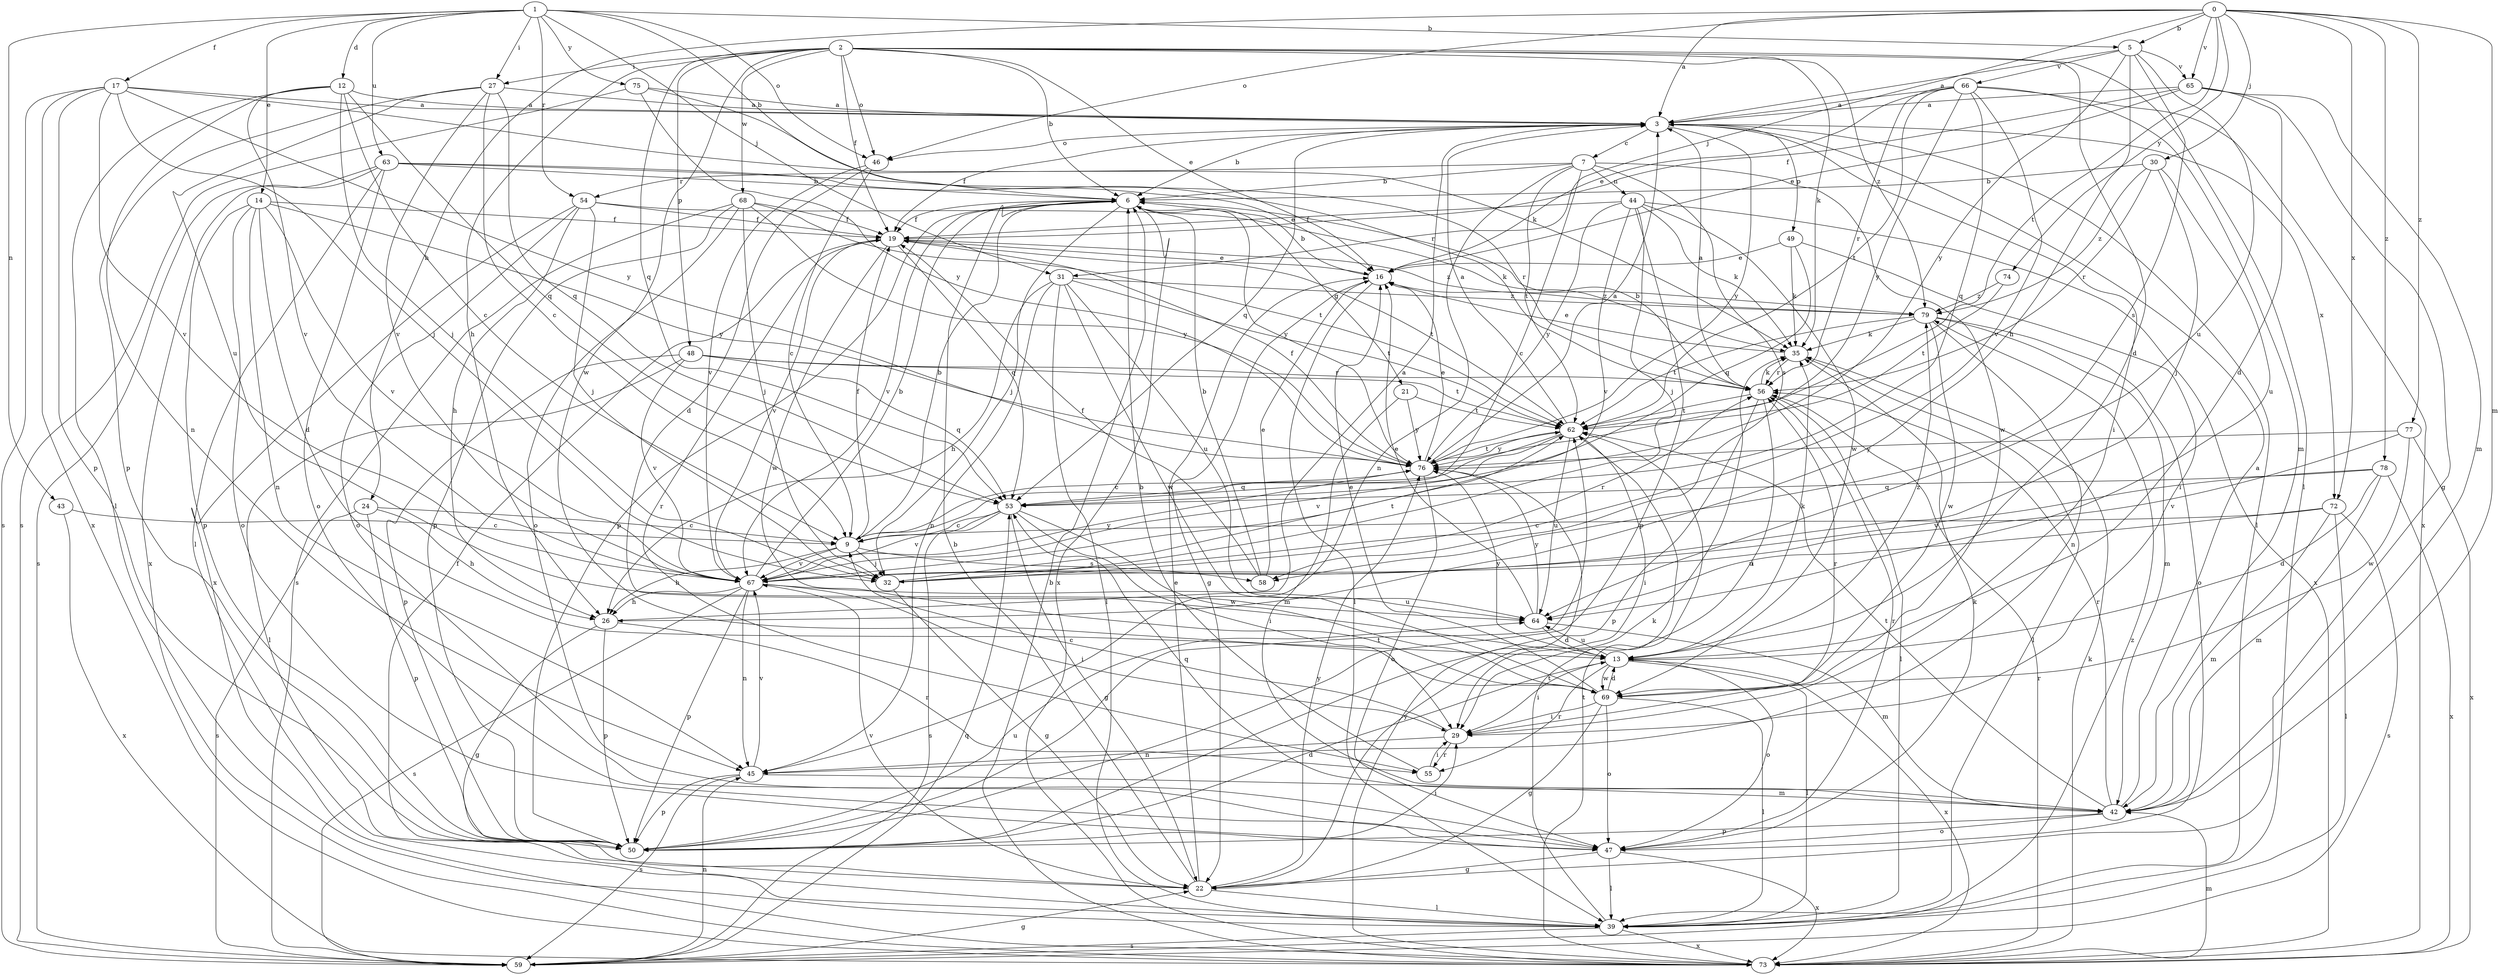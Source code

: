 strict digraph  {
0;
1;
2;
3;
5;
6;
7;
9;
12;
13;
14;
16;
17;
19;
21;
22;
24;
26;
27;
29;
30;
31;
32;
35;
39;
42;
43;
44;
45;
46;
47;
48;
49;
50;
53;
54;
55;
56;
58;
59;
62;
63;
64;
65;
66;
67;
68;
69;
72;
73;
74;
75;
76;
77;
78;
79;
0 -> 3  [label=a];
0 -> 5  [label=b];
0 -> 24  [label=h];
0 -> 30  [label=j];
0 -> 31  [label=j];
0 -> 42  [label=m];
0 -> 46  [label=o];
0 -> 62  [label=t];
0 -> 65  [label=v];
0 -> 72  [label=x];
0 -> 74  [label=y];
0 -> 77  [label=z];
0 -> 78  [label=z];
1 -> 5  [label=b];
1 -> 6  [label=b];
1 -> 12  [label=d];
1 -> 14  [label=e];
1 -> 17  [label=f];
1 -> 27  [label=i];
1 -> 31  [label=j];
1 -> 43  [label=n];
1 -> 46  [label=o];
1 -> 54  [label=r];
1 -> 63  [label=u];
1 -> 75  [label=y];
2 -> 6  [label=b];
2 -> 13  [label=d];
2 -> 16  [label=e];
2 -> 19  [label=f];
2 -> 26  [label=h];
2 -> 27  [label=i];
2 -> 35  [label=k];
2 -> 39  [label=l];
2 -> 46  [label=o];
2 -> 48  [label=p];
2 -> 53  [label=q];
2 -> 68  [label=w];
2 -> 69  [label=w];
2 -> 79  [label=z];
3 -> 6  [label=b];
3 -> 7  [label=c];
3 -> 19  [label=f];
3 -> 29  [label=i];
3 -> 39  [label=l];
3 -> 46  [label=o];
3 -> 49  [label=p];
3 -> 53  [label=q];
3 -> 72  [label=x];
3 -> 76  [label=y];
5 -> 3  [label=a];
5 -> 26  [label=h];
5 -> 58  [label=s];
5 -> 64  [label=u];
5 -> 65  [label=v];
5 -> 66  [label=v];
5 -> 76  [label=y];
6 -> 19  [label=f];
6 -> 21  [label=g];
6 -> 32  [label=j];
6 -> 50  [label=p];
6 -> 67  [label=v];
6 -> 73  [label=x];
6 -> 76  [label=y];
7 -> 6  [label=b];
7 -> 9  [label=c];
7 -> 44  [label=n];
7 -> 45  [label=n];
7 -> 54  [label=r];
7 -> 58  [label=s];
7 -> 62  [label=t];
7 -> 69  [label=w];
9 -> 6  [label=b];
9 -> 19  [label=f];
9 -> 26  [label=h];
9 -> 32  [label=j];
9 -> 58  [label=s];
9 -> 67  [label=v];
12 -> 3  [label=a];
12 -> 9  [label=c];
12 -> 32  [label=j];
12 -> 39  [label=l];
12 -> 45  [label=n];
12 -> 53  [label=q];
12 -> 67  [label=v];
13 -> 29  [label=i];
13 -> 35  [label=k];
13 -> 39  [label=l];
13 -> 47  [label=o];
13 -> 55  [label=r];
13 -> 64  [label=u];
13 -> 69  [label=w];
13 -> 73  [label=x];
13 -> 76  [label=y];
13 -> 79  [label=z];
14 -> 13  [label=d];
14 -> 19  [label=f];
14 -> 45  [label=n];
14 -> 47  [label=o];
14 -> 50  [label=p];
14 -> 67  [label=v];
14 -> 76  [label=y];
16 -> 6  [label=b];
16 -> 22  [label=g];
16 -> 39  [label=l];
16 -> 79  [label=z];
17 -> 3  [label=a];
17 -> 32  [label=j];
17 -> 35  [label=k];
17 -> 50  [label=p];
17 -> 59  [label=s];
17 -> 67  [label=v];
17 -> 73  [label=x];
17 -> 76  [label=y];
19 -> 16  [label=e];
19 -> 53  [label=q];
19 -> 55  [label=r];
19 -> 62  [label=t];
19 -> 67  [label=v];
19 -> 69  [label=w];
19 -> 79  [label=z];
21 -> 42  [label=m];
21 -> 62  [label=t];
21 -> 76  [label=y];
22 -> 6  [label=b];
22 -> 16  [label=e];
22 -> 19  [label=f];
22 -> 35  [label=k];
22 -> 39  [label=l];
22 -> 67  [label=v];
22 -> 76  [label=y];
24 -> 9  [label=c];
24 -> 26  [label=h];
24 -> 50  [label=p];
24 -> 59  [label=s];
26 -> 3  [label=a];
26 -> 22  [label=g];
26 -> 50  [label=p];
26 -> 55  [label=r];
27 -> 3  [label=a];
27 -> 9  [label=c];
27 -> 50  [label=p];
27 -> 53  [label=q];
27 -> 64  [label=u];
27 -> 67  [label=v];
29 -> 9  [label=c];
29 -> 45  [label=n];
29 -> 55  [label=r];
29 -> 56  [label=r];
30 -> 6  [label=b];
30 -> 32  [label=j];
30 -> 56  [label=r];
30 -> 64  [label=u];
30 -> 79  [label=z];
31 -> 26  [label=h];
31 -> 39  [label=l];
31 -> 45  [label=n];
31 -> 62  [label=t];
31 -> 64  [label=u];
31 -> 69  [label=w];
31 -> 79  [label=z];
32 -> 22  [label=g];
32 -> 56  [label=r];
32 -> 62  [label=t];
35 -> 16  [label=e];
35 -> 39  [label=l];
35 -> 56  [label=r];
39 -> 59  [label=s];
39 -> 62  [label=t];
39 -> 73  [label=x];
42 -> 3  [label=a];
42 -> 47  [label=o];
42 -> 50  [label=p];
42 -> 53  [label=q];
42 -> 56  [label=r];
42 -> 62  [label=t];
43 -> 9  [label=c];
43 -> 73  [label=x];
44 -> 19  [label=f];
44 -> 32  [label=j];
44 -> 35  [label=k];
44 -> 50  [label=p];
44 -> 67  [label=v];
44 -> 69  [label=w];
44 -> 73  [label=x];
44 -> 76  [label=y];
45 -> 42  [label=m];
45 -> 50  [label=p];
45 -> 59  [label=s];
45 -> 67  [label=v];
46 -> 9  [label=c];
46 -> 13  [label=d];
46 -> 67  [label=v];
47 -> 22  [label=g];
47 -> 35  [label=k];
47 -> 39  [label=l];
47 -> 56  [label=r];
47 -> 73  [label=x];
48 -> 39  [label=l];
48 -> 50  [label=p];
48 -> 53  [label=q];
48 -> 56  [label=r];
48 -> 62  [label=t];
48 -> 67  [label=v];
49 -> 16  [label=e];
49 -> 29  [label=i];
49 -> 35  [label=k];
49 -> 53  [label=q];
50 -> 13  [label=d];
50 -> 29  [label=i];
50 -> 62  [label=t];
50 -> 64  [label=u];
53 -> 9  [label=c];
53 -> 22  [label=g];
53 -> 29  [label=i];
53 -> 59  [label=s];
53 -> 67  [label=v];
53 -> 69  [label=w];
54 -> 19  [label=f];
54 -> 26  [label=h];
54 -> 32  [label=j];
54 -> 35  [label=k];
54 -> 47  [label=o];
54 -> 73  [label=x];
55 -> 6  [label=b];
55 -> 29  [label=i];
56 -> 3  [label=a];
56 -> 6  [label=b];
56 -> 29  [label=i];
56 -> 35  [label=k];
56 -> 39  [label=l];
56 -> 50  [label=p];
56 -> 62  [label=t];
58 -> 6  [label=b];
58 -> 16  [label=e];
58 -> 19  [label=f];
59 -> 22  [label=g];
59 -> 45  [label=n];
59 -> 53  [label=q];
59 -> 79  [label=z];
62 -> 3  [label=a];
62 -> 9  [label=c];
62 -> 29  [label=i];
62 -> 64  [label=u];
62 -> 67  [label=v];
62 -> 76  [label=y];
63 -> 6  [label=b];
63 -> 16  [label=e];
63 -> 39  [label=l];
63 -> 47  [label=o];
63 -> 56  [label=r];
63 -> 59  [label=s];
63 -> 73  [label=x];
64 -> 13  [label=d];
64 -> 16  [label=e];
64 -> 42  [label=m];
64 -> 76  [label=y];
65 -> 3  [label=a];
65 -> 13  [label=d];
65 -> 16  [label=e];
65 -> 19  [label=f];
65 -> 22  [label=g];
65 -> 42  [label=m];
66 -> 3  [label=a];
66 -> 16  [label=e];
66 -> 42  [label=m];
66 -> 53  [label=q];
66 -> 56  [label=r];
66 -> 62  [label=t];
66 -> 67  [label=v];
66 -> 73  [label=x];
66 -> 76  [label=y];
67 -> 6  [label=b];
67 -> 26  [label=h];
67 -> 29  [label=i];
67 -> 45  [label=n];
67 -> 50  [label=p];
67 -> 59  [label=s];
67 -> 64  [label=u];
67 -> 76  [label=y];
68 -> 19  [label=f];
68 -> 32  [label=j];
68 -> 47  [label=o];
68 -> 50  [label=p];
68 -> 59  [label=s];
68 -> 62  [label=t];
68 -> 76  [label=y];
69 -> 13  [label=d];
69 -> 16  [label=e];
69 -> 22  [label=g];
69 -> 29  [label=i];
69 -> 39  [label=l];
69 -> 47  [label=o];
72 -> 9  [label=c];
72 -> 39  [label=l];
72 -> 42  [label=m];
72 -> 59  [label=s];
72 -> 64  [label=u];
73 -> 6  [label=b];
73 -> 35  [label=k];
73 -> 42  [label=m];
73 -> 56  [label=r];
73 -> 62  [label=t];
73 -> 76  [label=y];
74 -> 62  [label=t];
74 -> 79  [label=z];
75 -> 3  [label=a];
75 -> 56  [label=r];
75 -> 59  [label=s];
75 -> 76  [label=y];
76 -> 3  [label=a];
76 -> 16  [label=e];
76 -> 19  [label=f];
76 -> 47  [label=o];
76 -> 53  [label=q];
76 -> 62  [label=t];
77 -> 67  [label=v];
77 -> 69  [label=w];
77 -> 73  [label=x];
77 -> 76  [label=y];
78 -> 13  [label=d];
78 -> 42  [label=m];
78 -> 53  [label=q];
78 -> 67  [label=v];
78 -> 73  [label=x];
79 -> 35  [label=k];
79 -> 42  [label=m];
79 -> 45  [label=n];
79 -> 47  [label=o];
79 -> 62  [label=t];
79 -> 69  [label=w];
}
